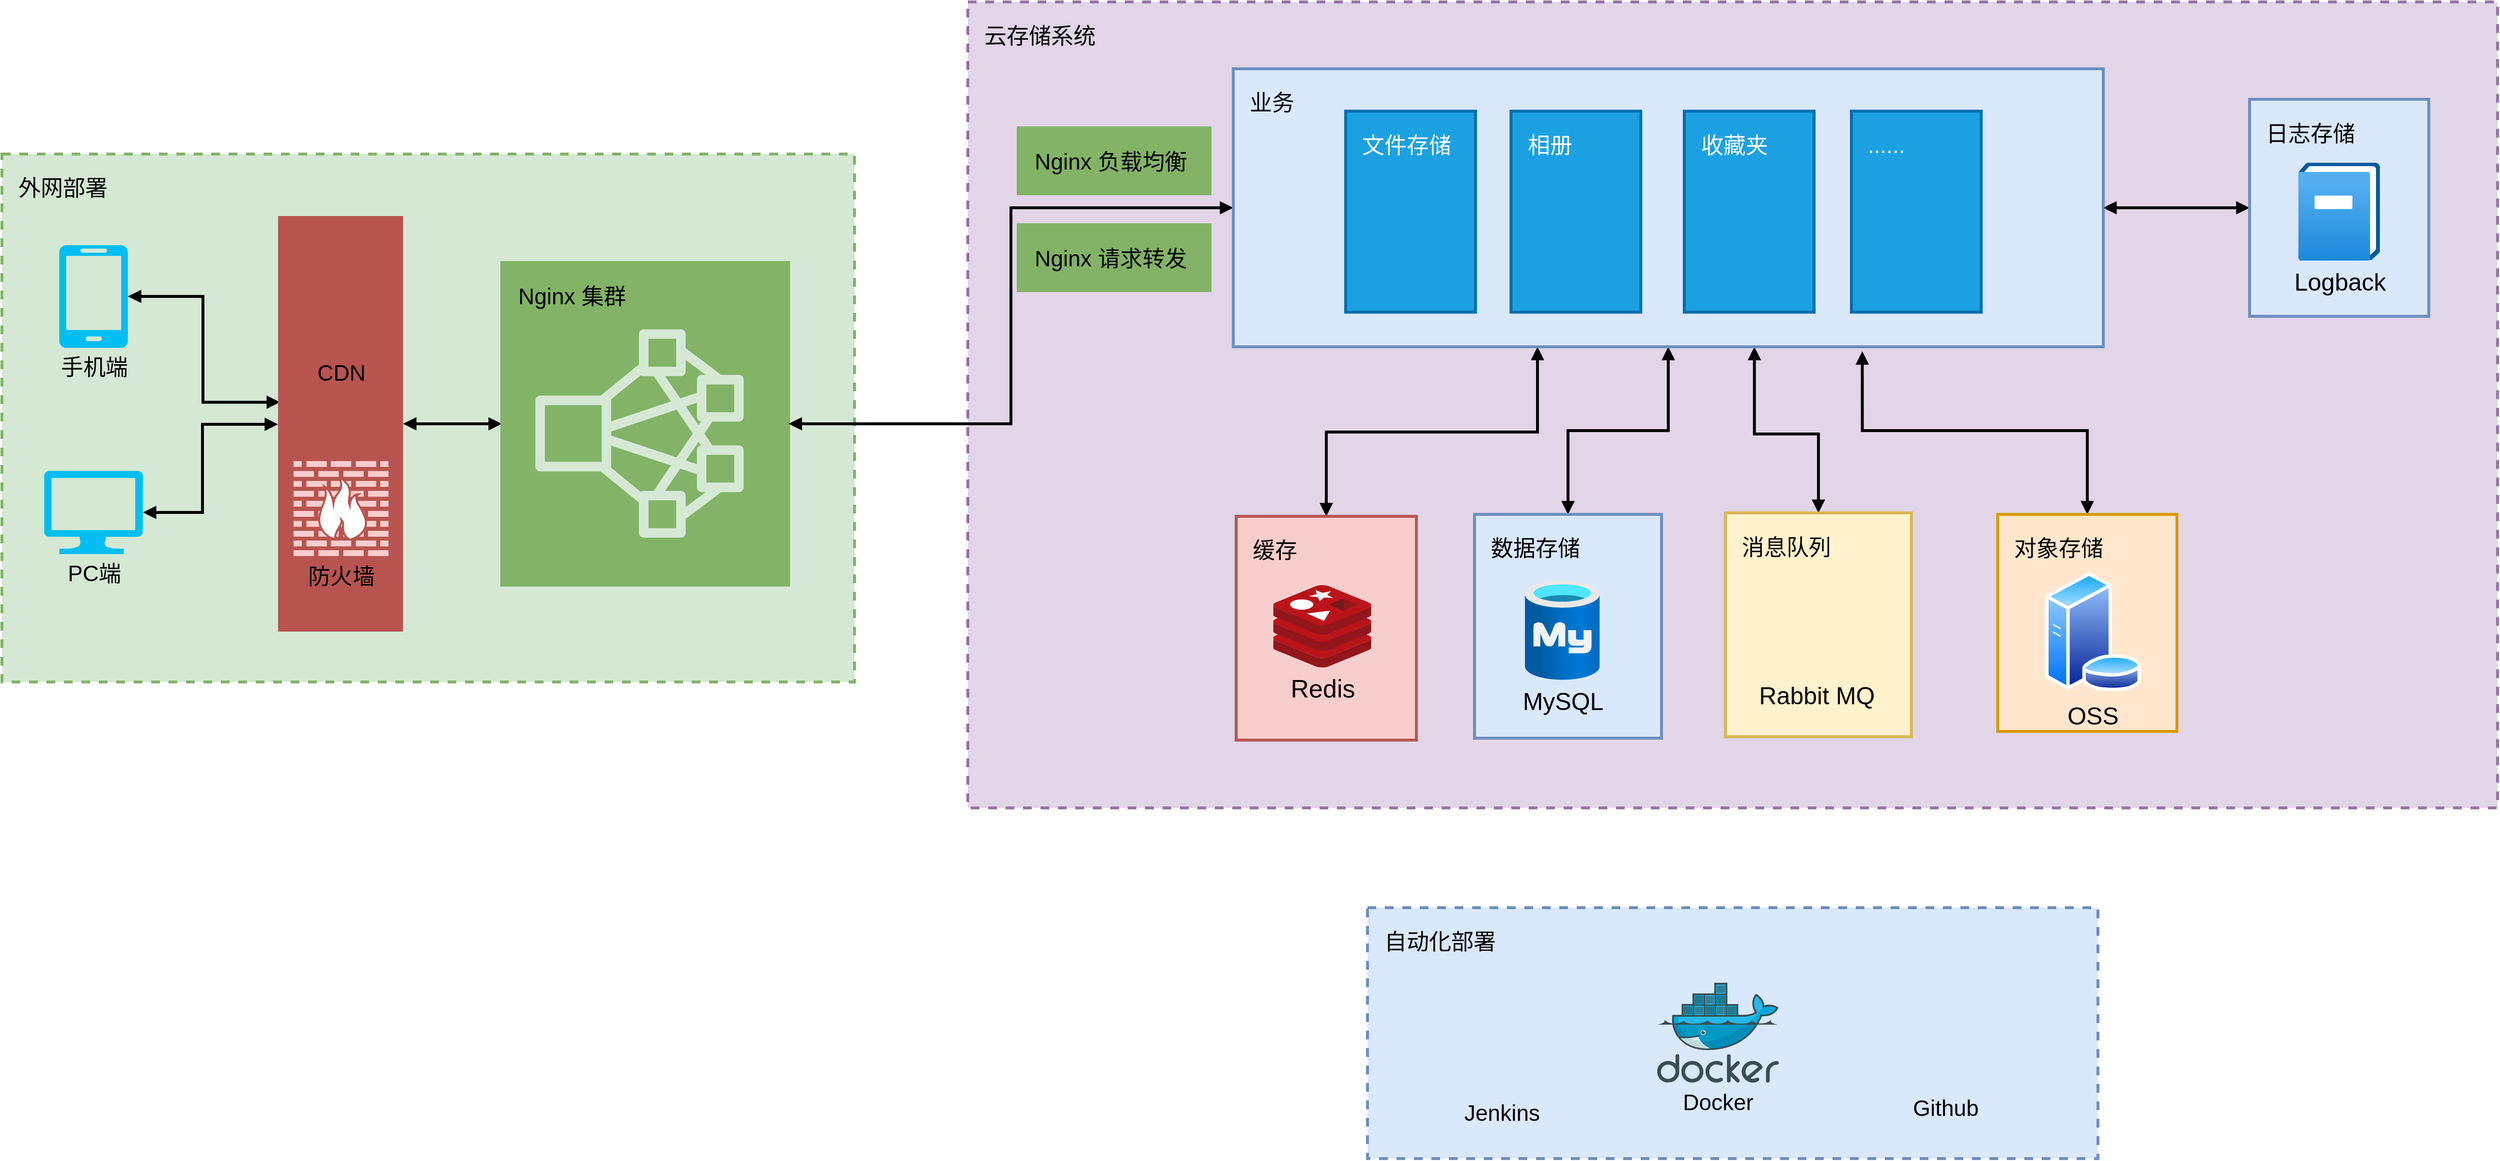 <mxfile version="16.5.2" type="github">
  <diagram id="DGHI4IdfCPbIkz-FcZ3y" name="第 1 页">
    <mxGraphModel dx="2132" dy="1042" grid="0" gridSize="10" guides="1" tooltips="1" connect="1" arrows="1" fold="1" page="0" pageScale="1" pageWidth="827" pageHeight="1169" math="0" shadow="0">
      <root>
        <mxCell id="0" />
        <mxCell id="1" parent="0" />
        <mxCell id="EmAf7KWgvtEIyddOnDGJ-32" value="外网部署" style="rounded=0;whiteSpace=wrap;html=1;dashed=1;fontSize=23;strokeWidth=3;fillColor=#d5e8d4;align=left;verticalAlign=top;spacingTop=15;spacing=2;spacingLeft=15;strokeColor=#82b366;" parent="1" vertex="1">
          <mxGeometry x="-85" y="250" width="880" height="545" as="geometry" />
        </mxCell>
        <mxCell id="EmAf7KWgvtEIyddOnDGJ-47" style="edgeStyle=orthogonalEdgeStyle;rounded=0;orthogonalLoop=1;jettySize=auto;html=1;fontSize=23;entryX=0.016;entryY=0.448;entryDx=0;entryDy=0;entryPerimeter=0;strokeWidth=3;startArrow=block;startFill=1;endArrow=block;endFill=1;" parent="1" source="EmAf7KWgvtEIyddOnDGJ-33" target="EmAf7KWgvtEIyddOnDGJ-41" edge="1">
          <mxGeometry relative="1" as="geometry" />
        </mxCell>
        <mxCell id="EmAf7KWgvtEIyddOnDGJ-33" value="手机端" style="verticalLabelPosition=bottom;html=1;verticalAlign=top;align=center;strokeColor=none;fillColor=#00BEF2;shape=mxgraph.azure.mobile;pointerEvents=1;rounded=1;dashed=1;fontSize=23;" parent="1" vertex="1">
          <mxGeometry x="-26" y="344" width="71" height="106" as="geometry" />
        </mxCell>
        <mxCell id="EmAf7KWgvtEIyddOnDGJ-48" style="edgeStyle=orthogonalEdgeStyle;rounded=0;orthogonalLoop=1;jettySize=auto;html=1;fontSize=23;strokeWidth=3;startArrow=block;startFill=1;endArrow=block;endFill=1;" parent="1" source="EmAf7KWgvtEIyddOnDGJ-35" target="EmAf7KWgvtEIyddOnDGJ-41" edge="1">
          <mxGeometry relative="1" as="geometry">
            <Array as="points">
              <mxPoint x="122" y="620" />
              <mxPoint x="122" y="529" />
            </Array>
          </mxGeometry>
        </mxCell>
        <mxCell id="EmAf7KWgvtEIyddOnDGJ-35" value="PC端" style="verticalLabelPosition=bottom;html=1;verticalAlign=top;align=center;strokeColor=none;fillColor=#00BEF2;shape=mxgraph.azure.computer;pointerEvents=1;rounded=1;dashed=1;fontSize=23;" parent="1" vertex="1">
          <mxGeometry x="-41.5" y="577" width="102" height="86" as="geometry" />
        </mxCell>
        <mxCell id="EmAf7KWgvtEIyddOnDGJ-36" value="自动化部署" style="rounded=0;whiteSpace=wrap;html=1;dashed=1;fontSize=23;strokeWidth=3;fillColor=#dae8fc;align=left;verticalAlign=top;spacingTop=15;spacing=2;spacingLeft=15;strokeColor=#6c8ebf;" parent="1" vertex="1">
          <mxGeometry x="1324.5" y="1028" width="754" height="259" as="geometry" />
        </mxCell>
        <mxCell id="EmAf7KWgvtEIyddOnDGJ-37" value="Docker" style="sketch=0;aspect=fixed;html=1;points=[];align=center;image;fontSize=23;image=img/lib/mscae/Docker.svg;rounded=1;dashed=1;strokeWidth=3;fillColor=none;gradientColor=none;labelBackgroundColor=none;" parent="1" vertex="1">
          <mxGeometry x="1623.5" y="1105.5" width="125.62" height="103" as="geometry" />
        </mxCell>
        <mxCell id="EmAf7KWgvtEIyddOnDGJ-38" value="Jenkins" style="shape=image;html=1;verticalAlign=top;verticalLabelPosition=bottom;labelBackgroundColor=none;imageAspect=0;aspect=fixed;image=https://cdn0.iconfinder.com/data/icons/font-awesome-brands-vol-1/512/jenkins-128.png;rounded=1;dashed=1;fontSize=23;strokeWidth=3;fillColor=none;gradientColor=none;" parent="1" vertex="1">
          <mxGeometry x="1409.5" y="1113" width="106.5" height="106.5" as="geometry" />
        </mxCell>
        <mxCell id="EmAf7KWgvtEIyddOnDGJ-39" value="Github" style="shape=image;html=1;verticalAlign=top;verticalLabelPosition=bottom;labelBackgroundColor=none;imageAspect=0;aspect=fixed;image=https://cdn0.iconfinder.com/data/icons/social-network-9/50/29-128.png;rounded=1;dashed=1;fontSize=23;strokeWidth=3;fillColor=none;gradientColor=none;" parent="1" vertex="1">
          <mxGeometry x="1856.5" y="1087" width="128" height="128" as="geometry" />
        </mxCell>
        <mxCell id="EmAf7KWgvtEIyddOnDGJ-49" style="edgeStyle=orthogonalEdgeStyle;rounded=0;orthogonalLoop=1;jettySize=auto;html=1;entryX=0;entryY=0.5;entryDx=0;entryDy=0;fontSize=23;startArrow=block;startFill=1;endArrow=block;endFill=1;strokeWidth=3;" parent="1" source="EmAf7KWgvtEIyddOnDGJ-41" target="EmAf7KWgvtEIyddOnDGJ-44" edge="1">
          <mxGeometry relative="1" as="geometry" />
        </mxCell>
        <mxCell id="EmAf7KWgvtEIyddOnDGJ-41" value="" style="rounded=0;whiteSpace=wrap;html=1;fontSize=23;strokeWidth=3;fillColor=#b85450;align=left;verticalAlign=top;spacingTop=15;spacing=2;spacingLeft=15;strokeColor=none;" parent="1" vertex="1">
          <mxGeometry x="200" y="314" width="129" height="429" as="geometry" />
        </mxCell>
        <mxCell id="EmAf7KWgvtEIyddOnDGJ-42" value="CDN" style="shape=image;html=1;verticalAlign=top;verticalLabelPosition=bottom;labelBackgroundColor=none;imageAspect=0;aspect=fixed;image=https://cdn2.iconfinder.com/data/icons/whcompare-servers-web-hosting/50/cdn-128.png;rounded=1;fontSize=23;strokeWidth=3;fillColor=none;gradientColor=none;" parent="1" vertex="1">
          <mxGeometry x="215" y="357" width="99" height="99" as="geometry" />
        </mxCell>
        <mxCell id="EmAf7KWgvtEIyddOnDGJ-43" value="防火墙" style="verticalAlign=top;verticalLabelPosition=bottom;labelPosition=center;align=center;html=1;outlineConnect=0;fillColor=#f8cecc;strokeColor=#b85450;gradientDirection=north;strokeWidth=2;shape=mxgraph.networks.firewall;rounded=1;labelBackgroundColor=none;fontSize=23;" parent="1" vertex="1">
          <mxGeometry x="215" y="566" width="100" height="100" as="geometry" />
        </mxCell>
        <mxCell id="EmAf7KWgvtEIyddOnDGJ-44" value="Nginx 集群" style="rounded=0;whiteSpace=wrap;html=1;fontSize=23;strokeWidth=3;fillColor=#82b366;align=left;verticalAlign=top;spacingTop=15;spacing=2;spacingLeft=15;strokeColor=#82b366;" parent="1" vertex="1">
          <mxGeometry x="431" y="362" width="296" height="333" as="geometry" />
        </mxCell>
        <mxCell id="EmAf7KWgvtEIyddOnDGJ-46" value="" style="sketch=0;outlineConnect=0;fillColor=#d5e8d4;strokeColor=#82b366;dashed=0;verticalLabelPosition=bottom;verticalAlign=top;align=center;html=1;fontSize=12;fontStyle=0;aspect=fixed;pointerEvents=1;shape=mxgraph.aws4.cluster;rounded=1;labelBackgroundColor=none;" parent="1" vertex="1">
          <mxGeometry x="465.62" y="431" width="215" height="215" as="geometry" />
        </mxCell>
        <mxCell id="EmAf7KWgvtEIyddOnDGJ-51" value="云存储系统" style="rounded=0;whiteSpace=wrap;html=1;dashed=1;fontSize=23;strokeWidth=3;fillColor=#e1d5e7;align=left;verticalAlign=top;spacingTop=15;spacing=2;spacingLeft=15;strokeColor=#9673a6;" parent="1" vertex="1">
          <mxGeometry x="912" y="93" width="1579" height="832" as="geometry" />
        </mxCell>
        <mxCell id="p97CXjgcgCFieI6B1g1x-10" style="edgeStyle=orthogonalEdgeStyle;rounded=0;orthogonalLoop=1;jettySize=auto;html=1;fontSize=25;strokeWidth=3;endArrow=block;endFill=1;startArrow=block;startFill=1;" edge="1" parent="1" source="p97CXjgcgCFieI6B1g1x-1" target="p97CXjgcgCFieI6B1g1x-9">
          <mxGeometry relative="1" as="geometry">
            <Array as="points">
              <mxPoint x="1282" y="537" />
              <mxPoint x="1500" y="537" />
            </Array>
          </mxGeometry>
        </mxCell>
        <mxCell id="p97CXjgcgCFieI6B1g1x-1" value="缓存" style="rounded=0;whiteSpace=wrap;html=1;fontSize=23;strokeWidth=3;fillColor=#f8cecc;align=left;verticalAlign=top;spacingTop=15;spacing=2;spacingLeft=15;strokeColor=#b85450;" vertex="1" parent="1">
          <mxGeometry x="1189" y="624" width="186" height="231" as="geometry" />
        </mxCell>
        <mxCell id="p97CXjgcgCFieI6B1g1x-2" value="Redis" style="sketch=0;aspect=fixed;html=1;points=[];align=center;image;fontSize=26;image=img/lib/mscae/Cache_Redis_Product.svg;labelBackgroundColor=none;" vertex="1" parent="1">
          <mxGeometry x="1227.21" y="695" width="101.19" height="85" as="geometry" />
        </mxCell>
        <mxCell id="p97CXjgcgCFieI6B1g1x-11" style="edgeStyle=orthogonalEdgeStyle;rounded=0;orthogonalLoop=1;jettySize=auto;html=1;entryX=0.5;entryY=1;entryDx=0;entryDy=0;fontSize=25;strokeWidth=3;endArrow=block;endFill=1;startArrow=block;startFill=1;" edge="1" parent="1" source="p97CXjgcgCFieI6B1g1x-4" target="p97CXjgcgCFieI6B1g1x-9">
          <mxGeometry relative="1" as="geometry" />
        </mxCell>
        <mxCell id="p97CXjgcgCFieI6B1g1x-4" value="数据存储" style="rounded=0;whiteSpace=wrap;html=1;fontSize=23;strokeWidth=3;fillColor=#dae8fc;align=left;verticalAlign=top;spacingTop=15;spacing=2;spacingLeft=15;strokeColor=#6c8ebf;" vertex="1" parent="1">
          <mxGeometry x="1435" y="622" width="193" height="231" as="geometry" />
        </mxCell>
        <mxCell id="p97CXjgcgCFieI6B1g1x-5" value="MySQL" style="aspect=fixed;html=1;points=[];align=center;image;fontSize=25;image=img/lib/azure2/databases/Azure_Database_MySQL_Server.svg;labelBackgroundColor=none;" vertex="1" parent="1">
          <mxGeometry x="1487" y="690" width="77.25" height="103" as="geometry" />
        </mxCell>
        <mxCell id="p97CXjgcgCFieI6B1g1x-12" style="edgeStyle=orthogonalEdgeStyle;rounded=0;orthogonalLoop=1;jettySize=auto;html=1;exitX=0.5;exitY=0;exitDx=0;exitDy=0;entryX=0.599;entryY=1;entryDx=0;entryDy=0;entryPerimeter=0;fontSize=25;strokeWidth=3;endArrow=block;endFill=1;startArrow=block;startFill=1;" edge="1" parent="1" source="p97CXjgcgCFieI6B1g1x-7" target="p97CXjgcgCFieI6B1g1x-9">
          <mxGeometry relative="1" as="geometry">
            <Array as="points">
              <mxPoint x="1790" y="539" />
              <mxPoint x="1724" y="539" />
            </Array>
          </mxGeometry>
        </mxCell>
        <mxCell id="p97CXjgcgCFieI6B1g1x-7" value="消息队列" style="rounded=0;whiteSpace=wrap;html=1;fontSize=23;strokeWidth=3;fillColor=#fff2cc;align=left;verticalAlign=top;spacingTop=15;spacing=2;spacingLeft=15;strokeColor=#d6b656;" vertex="1" parent="1">
          <mxGeometry x="1694" y="620.5" width="192" height="231" as="geometry" />
        </mxCell>
        <mxCell id="p97CXjgcgCFieI6B1g1x-8" value="Rabbit MQ" style="shape=image;html=1;verticalAlign=top;verticalLabelPosition=bottom;labelBackgroundColor=none;imageAspect=0;aspect=fixed;image=https://cdn3.iconfinder.com/data/icons/animals-105/150/icon_animal_coelho-128.png;fontSize=25;" vertex="1" parent="1">
          <mxGeometry x="1733" y="676.5" width="110" height="110" as="geometry" />
        </mxCell>
        <mxCell id="p97CXjgcgCFieI6B1g1x-19" style="edgeStyle=orthogonalEdgeStyle;rounded=0;orthogonalLoop=1;jettySize=auto;html=1;entryX=0;entryY=0.5;entryDx=0;entryDy=0;fontSize=25;startArrow=block;startFill=1;endArrow=block;endFill=1;strokeWidth=3;" edge="1" parent="1" source="p97CXjgcgCFieI6B1g1x-9" target="p97CXjgcgCFieI6B1g1x-16">
          <mxGeometry relative="1" as="geometry" />
        </mxCell>
        <mxCell id="p97CXjgcgCFieI6B1g1x-20" style="edgeStyle=orthogonalEdgeStyle;rounded=0;orthogonalLoop=1;jettySize=auto;html=1;fontSize=25;startArrow=block;startFill=1;endArrow=block;endFill=1;strokeWidth=3;" edge="1" parent="1" source="p97CXjgcgCFieI6B1g1x-9" target="EmAf7KWgvtEIyddOnDGJ-44">
          <mxGeometry relative="1" as="geometry" />
        </mxCell>
        <mxCell id="p97CXjgcgCFieI6B1g1x-9" value="业务" style="rounded=0;whiteSpace=wrap;html=1;fontSize=23;strokeWidth=3;fillColor=#dae8fc;align=left;verticalAlign=top;spacingTop=15;spacing=2;spacingLeft=15;strokeColor=#6c8ebf;" vertex="1" parent="1">
          <mxGeometry x="1186" y="162" width="898" height="287" as="geometry" />
        </mxCell>
        <mxCell id="p97CXjgcgCFieI6B1g1x-15" style="edgeStyle=orthogonalEdgeStyle;rounded=0;orthogonalLoop=1;jettySize=auto;html=1;entryX=0.723;entryY=1.016;entryDx=0;entryDy=0;entryPerimeter=0;fontSize=25;startArrow=block;startFill=1;endArrow=block;endFill=1;strokeWidth=3;" edge="1" parent="1" source="p97CXjgcgCFieI6B1g1x-13" target="p97CXjgcgCFieI6B1g1x-9">
          <mxGeometry relative="1" as="geometry" />
        </mxCell>
        <mxCell id="p97CXjgcgCFieI6B1g1x-13" value="对象存储" style="rounded=0;whiteSpace=wrap;html=1;fontSize=23;strokeWidth=3;fillColor=#ffe6cc;align=left;verticalAlign=top;spacingTop=15;spacing=2;spacingLeft=15;strokeColor=#d79b00;" vertex="1" parent="1">
          <mxGeometry x="1975" y="622" width="185" height="224" as="geometry" />
        </mxCell>
        <mxCell id="p97CXjgcgCFieI6B1g1x-14" value="OSS" style="aspect=fixed;perimeter=ellipsePerimeter;html=1;align=center;shadow=0;dashed=0;spacingTop=3;image;image=img/lib/active_directory/database_server.svg;labelBackgroundColor=none;fontSize=25;" vertex="1" parent="1">
          <mxGeometry x="2023" y="681.5" width="100.86" height="123" as="geometry" />
        </mxCell>
        <mxCell id="p97CXjgcgCFieI6B1g1x-16" value="日志存储" style="rounded=0;whiteSpace=wrap;html=1;fontSize=23;strokeWidth=3;fillColor=#dae8fc;align=left;verticalAlign=top;spacingTop=15;spacing=2;spacingLeft=15;strokeColor=#6c8ebf;" vertex="1" parent="1">
          <mxGeometry x="2235" y="193.5" width="185" height="224" as="geometry" />
        </mxCell>
        <mxCell id="p97CXjgcgCFieI6B1g1x-17" value="Logback" style="aspect=fixed;html=1;points=[];align=center;image;fontSize=25;image=img/lib/azure2/management_governance/Activity_Log.svg;labelBackgroundColor=none;" vertex="1" parent="1">
          <mxGeometry x="2285.29" y="259" width="84.42" height="101" as="geometry" />
        </mxCell>
        <mxCell id="p97CXjgcgCFieI6B1g1x-21" value="Nginx 负载均衡" style="rounded=0;whiteSpace=wrap;html=1;fontSize=23;strokeWidth=3;fillColor=#82b366;align=left;verticalAlign=top;spacingTop=15;spacing=2;spacingLeft=15;strokeColor=#82b366;" vertex="1" parent="1">
          <mxGeometry x="964" y="223" width="198" height="68" as="geometry" />
        </mxCell>
        <mxCell id="p97CXjgcgCFieI6B1g1x-22" value="Nginx 请求转发" style="rounded=0;whiteSpace=wrap;html=1;fontSize=23;strokeWidth=3;fillColor=#82b366;align=left;verticalAlign=top;spacingTop=15;spacing=2;spacingLeft=15;strokeColor=#82b366;" vertex="1" parent="1">
          <mxGeometry x="964" y="323" width="198" height="68" as="geometry" />
        </mxCell>
        <mxCell id="p97CXjgcgCFieI6B1g1x-25" value="收藏夹" style="rounded=0;whiteSpace=wrap;html=1;fontSize=23;strokeWidth=3;fillColor=#1ba1e2;align=left;verticalAlign=top;spacingTop=15;spacing=2;spacingLeft=15;strokeColor=#006EAF;fontColor=#ffffff;" vertex="1" parent="1">
          <mxGeometry x="1651.5" y="205.75" width="134" height="207.5" as="geometry" />
        </mxCell>
        <mxCell id="p97CXjgcgCFieI6B1g1x-26" value="......" style="rounded=0;whiteSpace=wrap;html=1;fontSize=23;strokeWidth=3;fillColor=#1ba1e2;align=left;verticalAlign=top;spacingTop=15;spacing=2;spacingLeft=15;strokeColor=#006EAF;fontColor=#ffffff;" vertex="1" parent="1">
          <mxGeometry x="1824" y="205.75" width="134" height="207.5" as="geometry" />
        </mxCell>
        <mxCell id="p97CXjgcgCFieI6B1g1x-27" value="文件存储" style="rounded=0;whiteSpace=wrap;html=1;fontSize=23;strokeWidth=3;fillColor=#1ba1e2;align=left;verticalAlign=top;spacingTop=15;spacing=2;spacingLeft=15;strokeColor=#006EAF;fontColor=#ffffff;" vertex="1" parent="1">
          <mxGeometry x="1302" y="205.75" width="134" height="207.5" as="geometry" />
        </mxCell>
        <mxCell id="p97CXjgcgCFieI6B1g1x-28" value="相册" style="rounded=0;whiteSpace=wrap;html=1;fontSize=23;strokeWidth=3;fillColor=#1ba1e2;align=left;verticalAlign=top;spacingTop=15;spacing=2;spacingLeft=15;strokeColor=#006EAF;fontColor=#ffffff;" vertex="1" parent="1">
          <mxGeometry x="1472.63" y="205.75" width="134" height="207.5" as="geometry" />
        </mxCell>
      </root>
    </mxGraphModel>
  </diagram>
</mxfile>
